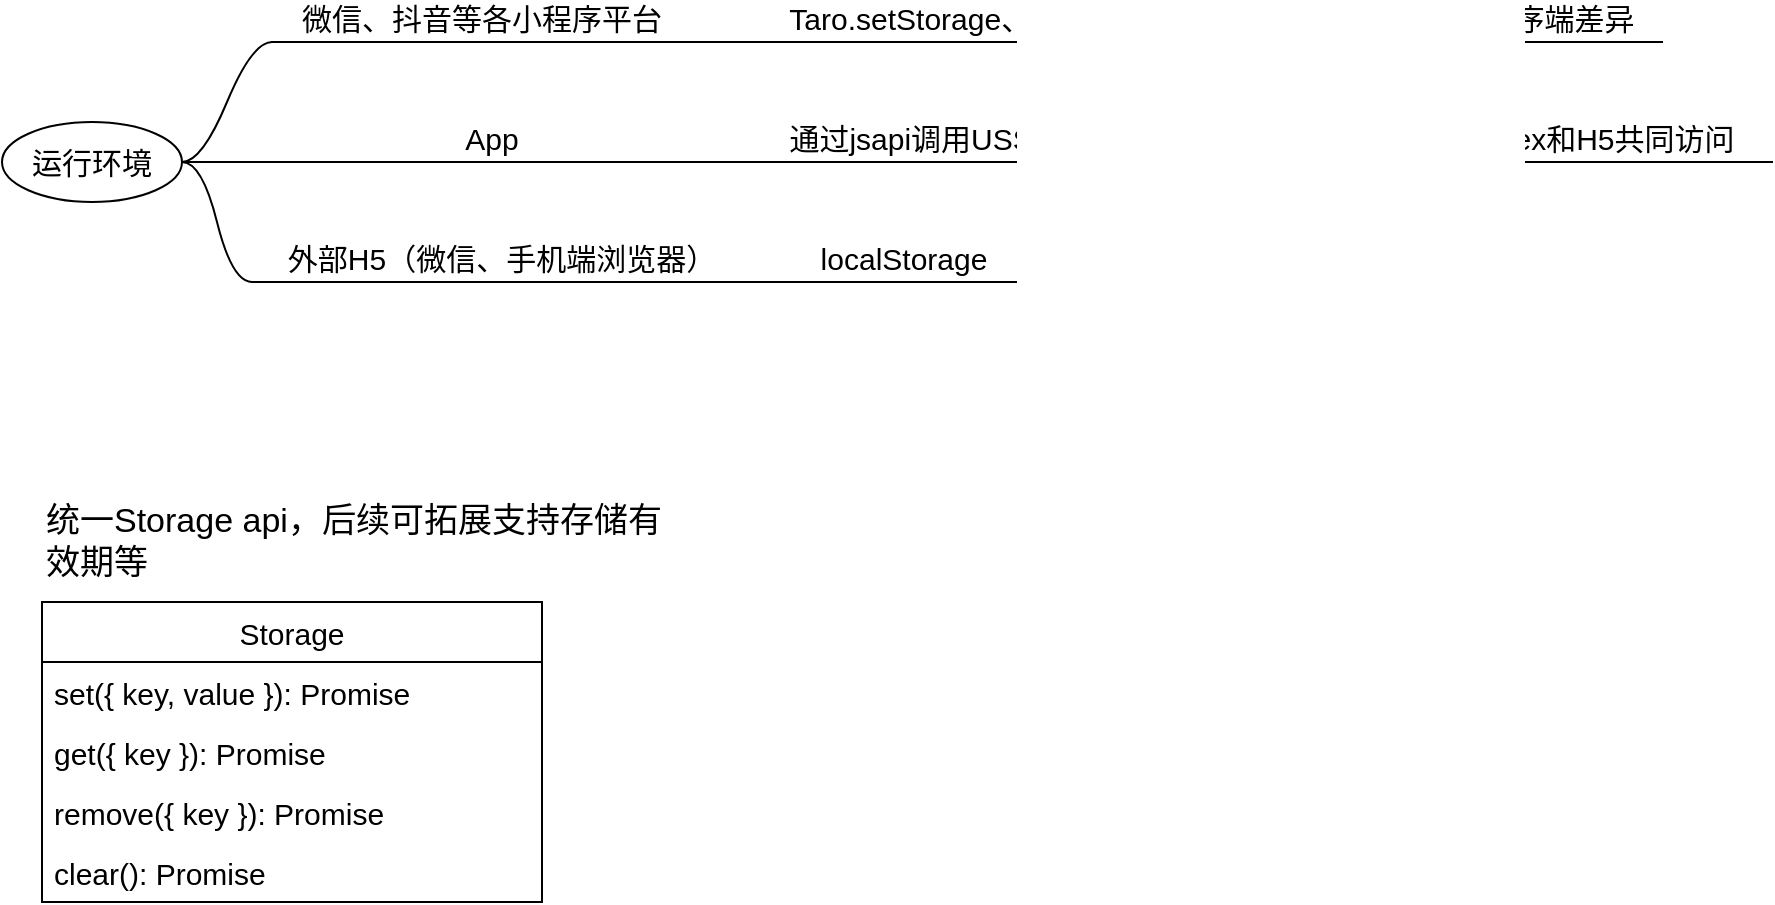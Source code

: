 <mxfile version="16.2.7" type="github">
  <diagram id="C5RBs43oDa-KdzZeNtuy" name="Page-1">
    <mxGraphModel dx="1509" dy="835" grid="1" gridSize="10" guides="1" tooltips="1" connect="1" arrows="1" fold="1" page="1" pageScale="1" pageWidth="827" pageHeight="1169" math="0" shadow="0">
      <root>
        <mxCell id="WIyWlLk6GJQsqaUBKTNV-0" />
        <mxCell id="WIyWlLk6GJQsqaUBKTNV-1" parent="WIyWlLk6GJQsqaUBKTNV-0" />
        <mxCell id="nQVj50z2Bvgcwz3XXlZ--23" value="运行环境" style="ellipse;whiteSpace=wrap;html=1;align=center;newEdgeStyle={&quot;edgeStyle&quot;:&quot;entityRelationEdgeStyle&quot;,&quot;startArrow&quot;:&quot;none&quot;,&quot;endArrow&quot;:&quot;none&quot;,&quot;segment&quot;:10,&quot;curved&quot;:1};treeFolding=1;treeMoving=1;fontSize=15;" vertex="1" parent="WIyWlLk6GJQsqaUBKTNV-1">
          <mxGeometry x="40" y="150" width="90" height="40" as="geometry" />
        </mxCell>
        <mxCell id="nQVj50z2Bvgcwz3XXlZ--25" value="微信、抖音等各小程序平台" style="whiteSpace=wrap;html=1;shape=partialRectangle;top=0;left=0;bottom=1;right=0;points=[[0,1],[1,1]];fillColor=none;align=center;verticalAlign=bottom;routingCenterY=0.5;snapToPoint=1;recursiveResize=0;autosize=1;treeFolding=1;treeMoving=1;newEdgeStyle={&quot;edgeStyle&quot;:&quot;entityRelationEdgeStyle&quot;,&quot;startArrow&quot;:&quot;none&quot;,&quot;endArrow&quot;:&quot;none&quot;,&quot;segment&quot;:10,&quot;curved&quot;:1};fontSize=15;" vertex="1" parent="WIyWlLk6GJQsqaUBKTNV-1">
          <mxGeometry x="175" y="90" width="210" height="20" as="geometry" />
        </mxCell>
        <mxCell id="nQVj50z2Bvgcwz3XXlZ--26" value="" style="edgeStyle=entityRelationEdgeStyle;startArrow=none;endArrow=none;segment=10;curved=1;rounded=0;fontSize=15;" edge="1" target="nQVj50z2Bvgcwz3XXlZ--25" parent="WIyWlLk6GJQsqaUBKTNV-1">
          <mxGeometry relative="1" as="geometry">
            <mxPoint x="130" y="170" as="sourcePoint" />
          </mxGeometry>
        </mxCell>
        <mxCell id="nQVj50z2Bvgcwz3XXlZ--27" value="App" style="whiteSpace=wrap;html=1;shape=partialRectangle;top=0;left=0;bottom=1;right=0;points=[[0,1],[1,1]];fillColor=none;align=center;verticalAlign=bottom;routingCenterY=0.5;snapToPoint=1;recursiveResize=0;autosize=1;treeFolding=1;treeMoving=1;newEdgeStyle={&quot;edgeStyle&quot;:&quot;entityRelationEdgeStyle&quot;,&quot;startArrow&quot;:&quot;none&quot;,&quot;endArrow&quot;:&quot;none&quot;,&quot;segment&quot;:10,&quot;curved&quot;:1};fontSize=15;" vertex="1" parent="WIyWlLk6GJQsqaUBKTNV-1">
          <mxGeometry x="255" y="150" width="60" height="20" as="geometry" />
        </mxCell>
        <mxCell id="nQVj50z2Bvgcwz3XXlZ--28" value="" style="edgeStyle=entityRelationEdgeStyle;startArrow=none;endArrow=none;segment=10;curved=1;rounded=0;fontSize=15;exitX=1;exitY=0.5;exitDx=0;exitDy=0;" edge="1" target="nQVj50z2Bvgcwz3XXlZ--27" parent="WIyWlLk6GJQsqaUBKTNV-1" source="nQVj50z2Bvgcwz3XXlZ--23">
          <mxGeometry relative="1" as="geometry">
            <mxPoint x="130" y="215" as="sourcePoint" />
          </mxGeometry>
        </mxCell>
        <mxCell id="nQVj50z2Bvgcwz3XXlZ--29" value="外部H5（微信、手机端浏览器）" style="whiteSpace=wrap;html=1;shape=partialRectangle;top=0;left=0;bottom=1;right=0;points=[[0,1],[1,1]];fillColor=none;align=center;verticalAlign=bottom;routingCenterY=0.5;snapToPoint=1;recursiveResize=0;autosize=1;treeFolding=1;treeMoving=1;newEdgeStyle={&quot;edgeStyle&quot;:&quot;entityRelationEdgeStyle&quot;,&quot;startArrow&quot;:&quot;none&quot;,&quot;endArrow&quot;:&quot;none&quot;,&quot;segment&quot;:10,&quot;curved&quot;:1};fontSize=15;" vertex="1" parent="WIyWlLk6GJQsqaUBKTNV-1">
          <mxGeometry x="165" y="210" width="250" height="20" as="geometry" />
        </mxCell>
        <mxCell id="nQVj50z2Bvgcwz3XXlZ--30" value="" style="edgeStyle=entityRelationEdgeStyle;startArrow=none;endArrow=none;segment=10;curved=1;rounded=0;fontSize=15;exitX=1;exitY=0.5;exitDx=0;exitDy=0;" edge="1" target="nQVj50z2Bvgcwz3XXlZ--29" parent="WIyWlLk6GJQsqaUBKTNV-1" source="nQVj50z2Bvgcwz3XXlZ--23">
          <mxGeometry relative="1" as="geometry">
            <mxPoint x="170" y="250" as="sourcePoint" />
          </mxGeometry>
        </mxCell>
        <mxCell id="nQVj50z2Bvgcwz3XXlZ--31" value="Taro.setStorage、Taro.getStorage，官方抹平了各小程序端差异" style="whiteSpace=wrap;html=1;shape=partialRectangle;top=0;left=0;bottom=1;right=0;points=[[0,1],[1,1]];fillColor=none;align=center;verticalAlign=bottom;routingCenterY=0.5;snapToPoint=1;recursiveResize=0;autosize=1;treeFolding=1;treeMoving=1;newEdgeStyle={&quot;edgeStyle&quot;:&quot;entityRelationEdgeStyle&quot;,&quot;startArrow&quot;:&quot;none&quot;,&quot;endArrow&quot;:&quot;none&quot;,&quot;segment&quot;:10,&quot;curved&quot;:1};fontSize=15;" vertex="1" collapsed="1" parent="WIyWlLk6GJQsqaUBKTNV-1">
          <mxGeometry x="420" y="90" width="450" height="20" as="geometry" />
        </mxCell>
        <mxCell id="nQVj50z2Bvgcwz3XXlZ--32" value="" style="edgeStyle=entityRelationEdgeStyle;startArrow=none;endArrow=none;segment=10;curved=1;rounded=0;fontSize=15;exitX=1;exitY=1;exitDx=0;exitDy=0;" edge="1" target="nQVj50z2Bvgcwz3XXlZ--31" parent="WIyWlLk6GJQsqaUBKTNV-1" source="nQVj50z2Bvgcwz3XXlZ--25">
          <mxGeometry relative="1" as="geometry">
            <mxPoint x="400" y="110" as="sourcePoint" />
          </mxGeometry>
        </mxCell>
        <mxCell id="nQVj50z2Bvgcwz3XXlZ--33" value="通过jsapi调用USS存储在原生App的数据库中，支持weex和H5共同访问" style="whiteSpace=wrap;html=1;shape=partialRectangle;top=0;left=0;bottom=1;right=0;points=[[0,1],[1,1]];fillColor=none;align=center;verticalAlign=bottom;routingCenterY=0.5;snapToPoint=1;recursiveResize=0;autosize=1;treeFolding=1;treeMoving=1;newEdgeStyle={&quot;edgeStyle&quot;:&quot;entityRelationEdgeStyle&quot;,&quot;startArrow&quot;:&quot;none&quot;,&quot;endArrow&quot;:&quot;none&quot;,&quot;segment&quot;:10,&quot;curved&quot;:1};fontSize=15;" vertex="1" parent="WIyWlLk6GJQsqaUBKTNV-1">
          <mxGeometry x="415" y="150" width="510" height="20" as="geometry" />
        </mxCell>
        <mxCell id="nQVj50z2Bvgcwz3XXlZ--34" value="" style="edgeStyle=entityRelationEdgeStyle;startArrow=none;endArrow=none;segment=10;curved=1;rounded=0;fontSize=15;exitX=1;exitY=1;exitDx=0;exitDy=0;" edge="1" target="nQVj50z2Bvgcwz3XXlZ--33" parent="WIyWlLk6GJQsqaUBKTNV-1" source="nQVj50z2Bvgcwz3XXlZ--27">
          <mxGeometry relative="1" as="geometry">
            <mxPoint x="460" y="190" as="sourcePoint" />
          </mxGeometry>
        </mxCell>
        <mxCell id="nQVj50z2Bvgcwz3XXlZ--38" value="localStorage" style="whiteSpace=wrap;html=1;shape=partialRectangle;top=0;left=0;bottom=1;right=0;points=[[0,1],[1,1]];fillColor=none;align=center;verticalAlign=bottom;routingCenterY=0.5;snapToPoint=1;recursiveResize=0;autosize=1;treeFolding=1;treeMoving=1;newEdgeStyle={&quot;edgeStyle&quot;:&quot;entityRelationEdgeStyle&quot;,&quot;startArrow&quot;:&quot;none&quot;,&quot;endArrow&quot;:&quot;none&quot;,&quot;segment&quot;:10,&quot;curved&quot;:1};fontSize=15;" vertex="1" parent="WIyWlLk6GJQsqaUBKTNV-1">
          <mxGeometry x="431" y="210" width="120" height="20" as="geometry" />
        </mxCell>
        <mxCell id="nQVj50z2Bvgcwz3XXlZ--39" value="" style="edgeStyle=entityRelationEdgeStyle;startArrow=none;endArrow=none;segment=10;curved=1;rounded=0;fontSize=15;exitX=1;exitY=1;exitDx=0;exitDy=0;" edge="1" target="nQVj50z2Bvgcwz3XXlZ--38" parent="WIyWlLk6GJQsqaUBKTNV-1" source="nQVj50z2Bvgcwz3XXlZ--29">
          <mxGeometry relative="1" as="geometry">
            <mxPoint x="540" y="230" as="sourcePoint" />
          </mxGeometry>
        </mxCell>
        <mxCell id="nQVj50z2Bvgcwz3XXlZ--45" value="Storage" style="swimlane;fontStyle=0;childLayout=stackLayout;horizontal=1;startSize=30;horizontalStack=0;resizeParent=1;resizeParentMax=0;resizeLast=0;collapsible=1;marginBottom=0;fontSize=15;" vertex="1" parent="WIyWlLk6GJQsqaUBKTNV-1">
          <mxGeometry x="60" y="390" width="250" height="150" as="geometry" />
        </mxCell>
        <mxCell id="nQVj50z2Bvgcwz3XXlZ--46" value="set({ key, value }): Promise" style="text;strokeColor=none;fillColor=none;align=left;verticalAlign=middle;spacingLeft=4;spacingRight=4;overflow=hidden;points=[[0,0.5],[1,0.5]];portConstraint=eastwest;rotatable=0;fontSize=15;" vertex="1" parent="nQVj50z2Bvgcwz3XXlZ--45">
          <mxGeometry y="30" width="250" height="30" as="geometry" />
        </mxCell>
        <mxCell id="nQVj50z2Bvgcwz3XXlZ--47" value="get({ key }): Promise" style="text;strokeColor=none;fillColor=none;align=left;verticalAlign=middle;spacingLeft=4;spacingRight=4;overflow=hidden;points=[[0,0.5],[1,0.5]];portConstraint=eastwest;rotatable=0;fontSize=15;" vertex="1" parent="nQVj50z2Bvgcwz3XXlZ--45">
          <mxGeometry y="60" width="250" height="30" as="geometry" />
        </mxCell>
        <mxCell id="nQVj50z2Bvgcwz3XXlZ--48" value="remove({ key }): Promise" style="text;strokeColor=none;fillColor=none;align=left;verticalAlign=middle;spacingLeft=4;spacingRight=4;overflow=hidden;points=[[0,0.5],[1,0.5]];portConstraint=eastwest;rotatable=0;fontSize=15;" vertex="1" parent="nQVj50z2Bvgcwz3XXlZ--45">
          <mxGeometry y="90" width="250" height="30" as="geometry" />
        </mxCell>
        <mxCell id="nQVj50z2Bvgcwz3XXlZ--49" value="clear(): Promise" style="text;strokeColor=none;fillColor=none;align=left;verticalAlign=middle;spacingLeft=4;spacingRight=4;overflow=hidden;points=[[0,0.5],[1,0.5]];portConstraint=eastwest;rotatable=0;fontSize=15;" vertex="1" parent="nQVj50z2Bvgcwz3XXlZ--45">
          <mxGeometry y="120" width="250" height="30" as="geometry" />
        </mxCell>
        <mxCell id="nQVj50z2Bvgcwz3XXlZ--51" value="统一Storage api，后续可拓展支持存储有效期等" style="text;html=1;strokeColor=none;fillColor=none;align=left;verticalAlign=middle;whiteSpace=wrap;rounded=0;fontSize=17;" vertex="1" parent="WIyWlLk6GJQsqaUBKTNV-1">
          <mxGeometry x="60" y="340" width="310" height="40" as="geometry" />
        </mxCell>
      </root>
    </mxGraphModel>
  </diagram>
</mxfile>
